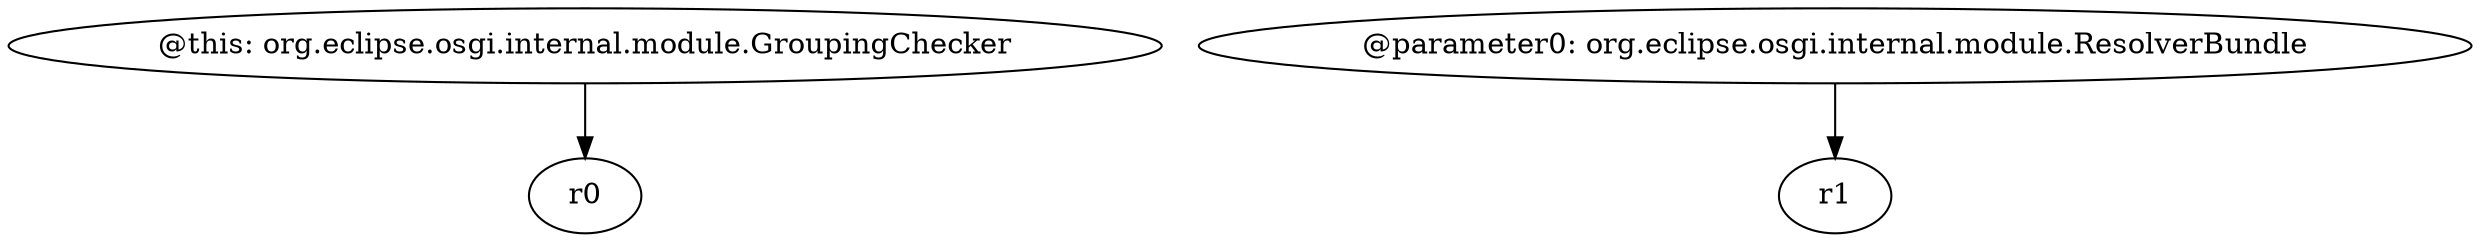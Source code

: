 digraph g {
0[label="@this: org.eclipse.osgi.internal.module.GroupingChecker"]
1[label="r0"]
0->1[label=""]
2[label="@parameter0: org.eclipse.osgi.internal.module.ResolverBundle"]
3[label="r1"]
2->3[label=""]
}